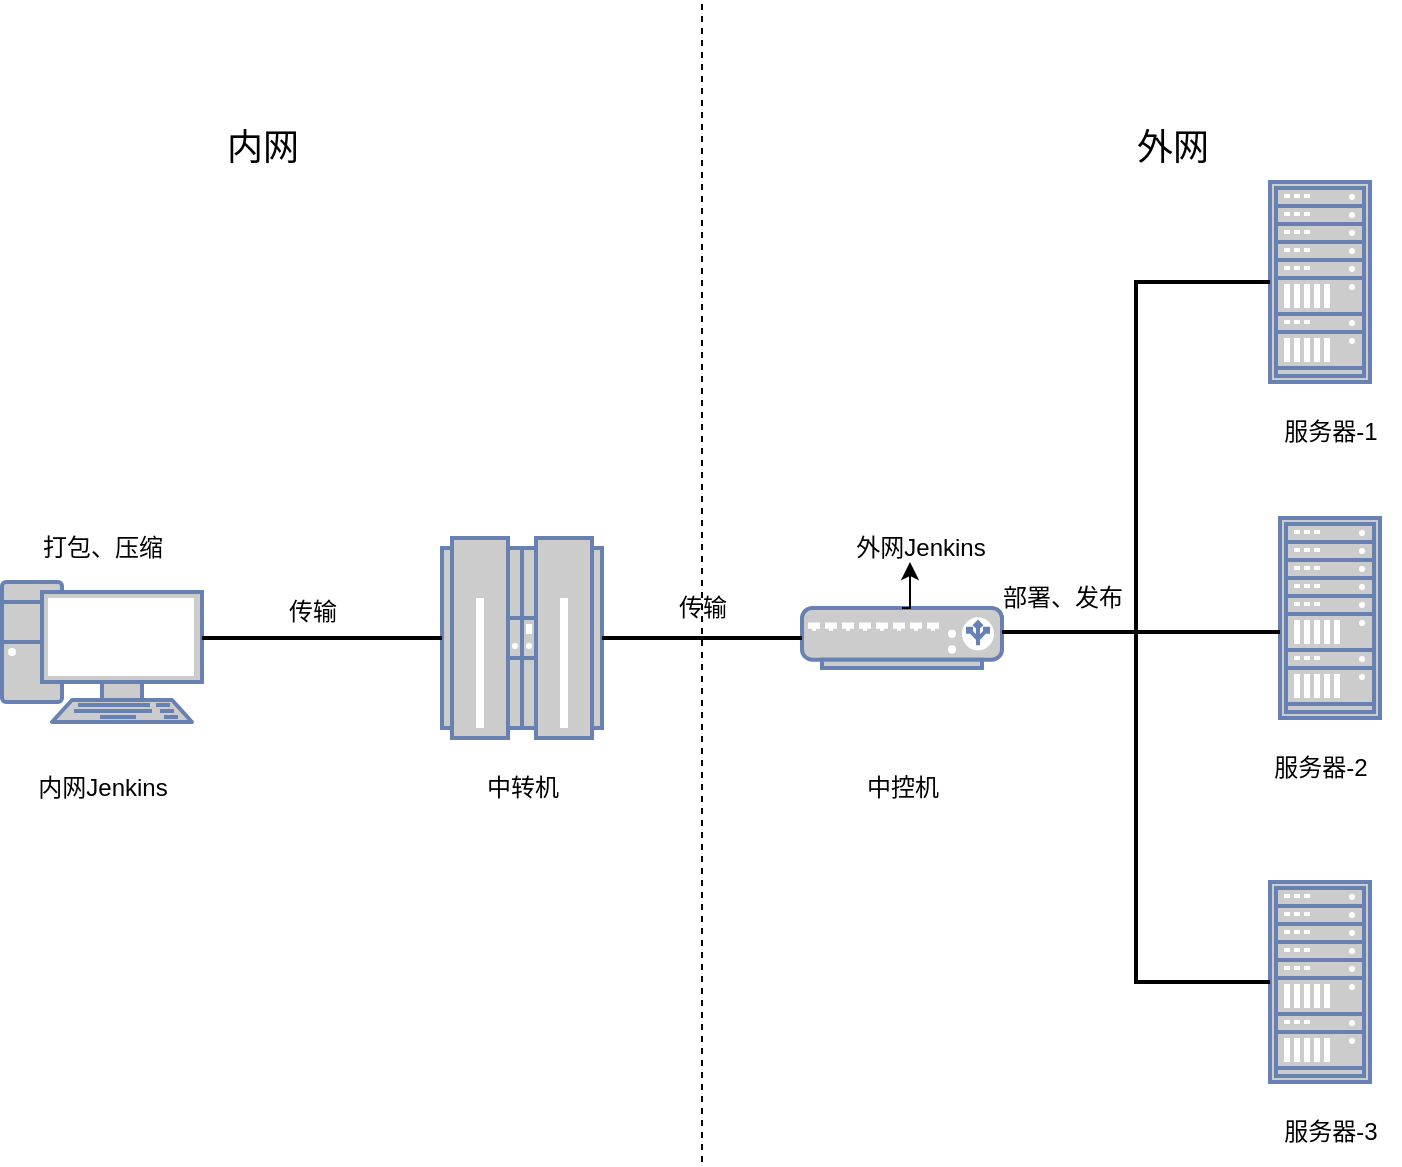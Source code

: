 <mxfile version="26.0.7">
  <diagram name="第 1 页" id="N3xzBaYEB_28bWzvGPgk">
    <mxGraphModel dx="1728" dy="922" grid="1" gridSize="10" guides="1" tooltips="1" connect="1" arrows="1" fold="1" page="1" pageScale="1" pageWidth="827" pageHeight="1169" math="0" shadow="0">
      <root>
        <mxCell id="0" />
        <mxCell id="1" parent="0" />
        <mxCell id="ZXZAFIIRnDNLZGnXgOfw-1" value="" style="fontColor=#0066CC;verticalAlign=top;verticalLabelPosition=bottom;labelPosition=center;align=center;html=1;outlineConnect=0;fillColor=#CCCCCC;strokeColor=#6881B3;gradientColor=none;gradientDirection=north;strokeWidth=2;shape=mxgraph.networks.pc;" vertex="1" parent="1">
          <mxGeometry x="10" y="350" width="100" height="70" as="geometry" />
        </mxCell>
        <mxCell id="ZXZAFIIRnDNLZGnXgOfw-2" value="内网Jenkins" style="text;html=1;align=center;verticalAlign=middle;resizable=0;points=[];autosize=1;strokeColor=none;fillColor=none;" vertex="1" parent="1">
          <mxGeometry x="15" y="438" width="90" height="30" as="geometry" />
        </mxCell>
        <mxCell id="ZXZAFIIRnDNLZGnXgOfw-3" value="" style="fontColor=#0066CC;verticalAlign=top;verticalLabelPosition=bottom;labelPosition=center;align=center;html=1;outlineConnect=0;fillColor=#CCCCCC;strokeColor=#6881B3;gradientColor=none;gradientDirection=north;strokeWidth=2;shape=mxgraph.networks.mainframe;" vertex="1" parent="1">
          <mxGeometry x="230" y="328" width="80" height="100" as="geometry" />
        </mxCell>
        <mxCell id="ZXZAFIIRnDNLZGnXgOfw-4" value="中转机" style="text;html=1;align=center;verticalAlign=middle;resizable=0;points=[];autosize=1;strokeColor=none;fillColor=none;" vertex="1" parent="1">
          <mxGeometry x="240" y="438" width="60" height="30" as="geometry" />
        </mxCell>
        <mxCell id="ZXZAFIIRnDNLZGnXgOfw-5" value="" style="fontColor=#0066CC;verticalAlign=top;verticalLabelPosition=bottom;labelPosition=center;align=center;html=1;outlineConnect=0;fillColor=#CCCCCC;strokeColor=#6881B3;gradientColor=none;gradientDirection=north;strokeWidth=2;shape=mxgraph.networks.rack;" vertex="1" parent="1">
          <mxGeometry x="644" y="150" width="50" height="100" as="geometry" />
        </mxCell>
        <mxCell id="ZXZAFIIRnDNLZGnXgOfw-6" value="服务器-1" style="text;html=1;align=center;verticalAlign=middle;resizable=0;points=[];autosize=1;strokeColor=none;fillColor=none;" vertex="1" parent="1">
          <mxGeometry x="639" y="260" width="70" height="30" as="geometry" />
        </mxCell>
        <mxCell id="ZXZAFIIRnDNLZGnXgOfw-7" value="" style="fontColor=#0066CC;verticalAlign=top;verticalLabelPosition=bottom;labelPosition=center;align=center;html=1;outlineConnect=0;fillColor=#CCCCCC;strokeColor=#6881B3;gradientColor=none;gradientDirection=north;strokeWidth=2;shape=mxgraph.networks.load_balancer;" vertex="1" parent="1">
          <mxGeometry x="410" y="363" width="100" height="30" as="geometry" />
        </mxCell>
        <mxCell id="ZXZAFIIRnDNLZGnXgOfw-8" value="中控机" style="text;html=1;align=center;verticalAlign=middle;resizable=0;points=[];autosize=1;strokeColor=none;fillColor=none;" vertex="1" parent="1">
          <mxGeometry x="430" y="438" width="60" height="30" as="geometry" />
        </mxCell>
        <mxCell id="ZXZAFIIRnDNLZGnXgOfw-9" value="" style="fontColor=#0066CC;verticalAlign=top;verticalLabelPosition=bottom;labelPosition=center;align=center;html=1;outlineConnect=0;fillColor=#CCCCCC;strokeColor=#6881B3;gradientColor=none;gradientDirection=north;strokeWidth=2;shape=mxgraph.networks.rack;" vertex="1" parent="1">
          <mxGeometry x="649" y="318" width="50" height="100" as="geometry" />
        </mxCell>
        <mxCell id="ZXZAFIIRnDNLZGnXgOfw-10" value="服务器-2" style="text;html=1;align=center;verticalAlign=middle;resizable=0;points=[];autosize=1;strokeColor=none;fillColor=none;" vertex="1" parent="1">
          <mxGeometry x="634" y="428" width="70" height="30" as="geometry" />
        </mxCell>
        <mxCell id="ZXZAFIIRnDNLZGnXgOfw-11" value="" style="fontColor=#0066CC;verticalAlign=top;verticalLabelPosition=bottom;labelPosition=center;align=center;html=1;outlineConnect=0;fillColor=#CCCCCC;strokeColor=#6881B3;gradientColor=none;gradientDirection=north;strokeWidth=2;shape=mxgraph.networks.rack;" vertex="1" parent="1">
          <mxGeometry x="644" y="500" width="50" height="100" as="geometry" />
        </mxCell>
        <mxCell id="ZXZAFIIRnDNLZGnXgOfw-12" value="服务器-3" style="text;html=1;align=center;verticalAlign=middle;resizable=0;points=[];autosize=1;strokeColor=none;fillColor=none;" vertex="1" parent="1">
          <mxGeometry x="639" y="610" width="70" height="30" as="geometry" />
        </mxCell>
        <mxCell id="ZXZAFIIRnDNLZGnXgOfw-17" value="外网Jenkins" style="text;html=1;align=center;verticalAlign=middle;resizable=0;points=[];autosize=1;strokeColor=none;fillColor=none;" vertex="1" parent="1">
          <mxGeometry x="424" y="318" width="90" height="30" as="geometry" />
        </mxCell>
        <mxCell id="ZXZAFIIRnDNLZGnXgOfw-18" style="edgeStyle=orthogonalEdgeStyle;rounded=0;orthogonalLoop=1;jettySize=auto;html=1;exitX=0.5;exitY=0;exitDx=0;exitDy=0;exitPerimeter=0;" edge="1" parent="1" source="ZXZAFIIRnDNLZGnXgOfw-7">
          <mxGeometry relative="1" as="geometry">
            <mxPoint x="464" y="340" as="targetPoint" />
          </mxGeometry>
        </mxCell>
        <mxCell id="ZXZAFIIRnDNLZGnXgOfw-28" value="" style="strokeWidth=2;html=1;shape=mxgraph.flowchart.annotation_2;align=left;labelPosition=right;pointerEvents=1;" vertex="1" parent="1">
          <mxGeometry x="510" y="200" width="134" height="350" as="geometry" />
        </mxCell>
        <mxCell id="ZXZAFIIRnDNLZGnXgOfw-35" value="" style="line;strokeWidth=2;html=1;" vertex="1" parent="1">
          <mxGeometry x="570" y="370" width="79" height="10" as="geometry" />
        </mxCell>
        <mxCell id="ZXZAFIIRnDNLZGnXgOfw-36" value="" style="line;strokeWidth=2;html=1;" vertex="1" parent="1">
          <mxGeometry x="110" y="373" width="120" height="10" as="geometry" />
        </mxCell>
        <mxCell id="ZXZAFIIRnDNLZGnXgOfw-37" value="" style="line;strokeWidth=2;html=1;" vertex="1" parent="1">
          <mxGeometry x="310" y="373" width="100" height="10" as="geometry" />
        </mxCell>
        <mxCell id="ZXZAFIIRnDNLZGnXgOfw-38" value="传输" style="text;html=1;align=center;verticalAlign=middle;resizable=0;points=[];autosize=1;strokeColor=none;fillColor=none;" vertex="1" parent="1">
          <mxGeometry x="140" y="350" width="50" height="30" as="geometry" />
        </mxCell>
        <mxCell id="ZXZAFIIRnDNLZGnXgOfw-39" value="传输" style="text;html=1;align=center;verticalAlign=middle;resizable=0;points=[];autosize=1;strokeColor=none;fillColor=none;" vertex="1" parent="1">
          <mxGeometry x="335" y="348" width="50" height="30" as="geometry" />
        </mxCell>
        <mxCell id="ZXZAFIIRnDNLZGnXgOfw-40" value="打包、压缩" style="text;html=1;align=center;verticalAlign=middle;resizable=0;points=[];autosize=1;strokeColor=none;fillColor=none;" vertex="1" parent="1">
          <mxGeometry x="20" y="318" width="80" height="30" as="geometry" />
        </mxCell>
        <mxCell id="ZXZAFIIRnDNLZGnXgOfw-41" value="部署、发布" style="text;html=1;align=center;verticalAlign=middle;resizable=0;points=[];autosize=1;strokeColor=none;fillColor=none;" vertex="1" parent="1">
          <mxGeometry x="500" y="343" width="80" height="30" as="geometry" />
        </mxCell>
        <mxCell id="ZXZAFIIRnDNLZGnXgOfw-43" value="" style="endArrow=none;dashed=1;html=1;rounded=0;" edge="1" parent="1">
          <mxGeometry width="50" height="50" relative="1" as="geometry">
            <mxPoint x="360" y="640" as="sourcePoint" />
            <mxPoint x="360" y="60" as="targetPoint" />
          </mxGeometry>
        </mxCell>
        <mxCell id="ZXZAFIIRnDNLZGnXgOfw-44" value="&lt;font style=&quot;font-size: 18px;&quot;&gt;内网&lt;/font&gt;" style="text;html=1;align=center;verticalAlign=middle;resizable=0;points=[];autosize=1;strokeColor=none;fillColor=none;" vertex="1" parent="1">
          <mxGeometry x="110" y="113" width="60" height="40" as="geometry" />
        </mxCell>
        <mxCell id="ZXZAFIIRnDNLZGnXgOfw-45" value="&lt;font style=&quot;font-size: 18px;&quot;&gt;外网&lt;/font&gt;" style="text;html=1;align=center;verticalAlign=middle;resizable=0;points=[];autosize=1;strokeColor=none;fillColor=none;" vertex="1" parent="1">
          <mxGeometry x="565" y="113" width="60" height="40" as="geometry" />
        </mxCell>
      </root>
    </mxGraphModel>
  </diagram>
</mxfile>
